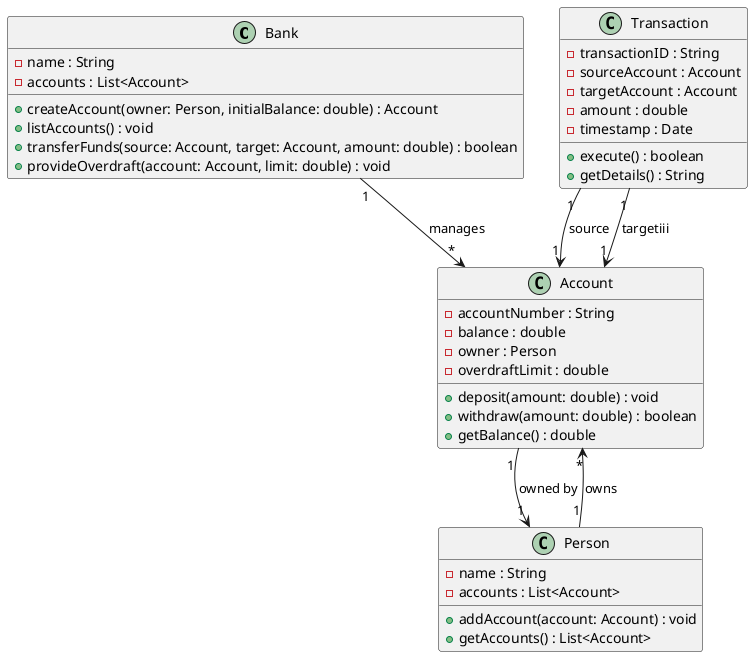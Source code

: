 @startuml

class Bank {
    - name : String
    - accounts : List<Account>
    
    + createAccount(owner: Person, initialBalance: double) : Account
    + listAccounts() : void
    + transferFunds(source: Account, target: Account, amount: double) : boolean
    + provideOverdraft(account: Account, limit: double) : void
}

class Account {
    - accountNumber : String
    - balance : double
    - owner : Person
    - overdraftLimit : double
    
    + deposit(amount: double) : void
    + withdraw(amount: double) : boolean
    + getBalance() : double
}

class Person {
    - name : String
    - accounts : List<Account>
    
    + addAccount(account: Account) : void
    + getAccounts() : List<Account>
}

class Transaction {
    - transactionID : String
    - sourceAccount : Account
    - targetAccount : Account
    - amount : double
    - timestamp : Date
    
    + execute() : boolean
    + getDetails() : String
}

Bank "1" --> "*" Account : manages
Account "1" --> "1" Person : owned by
Person "1" --> "*" Account : owns
Transaction "1" --> "1" Account : source
Transaction "1" --> "1" Account : targetiii

@enduml